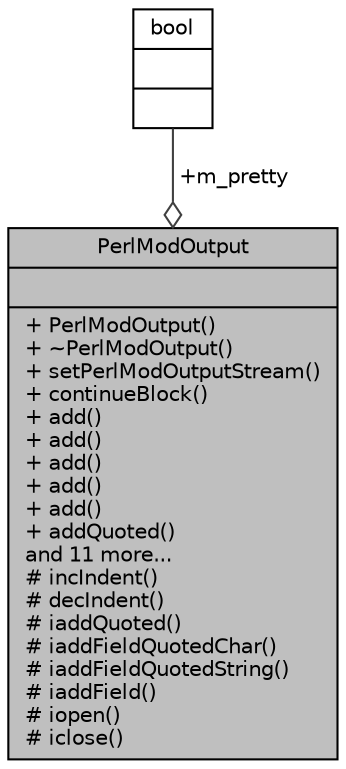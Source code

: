 digraph "PerlModOutput"
{
 // LATEX_PDF_SIZE
  edge [fontname="Helvetica",fontsize="10",labelfontname="Helvetica",labelfontsize="10"];
  node [fontname="Helvetica",fontsize="10",shape=record];
  Node1 [label="{PerlModOutput\n||+ PerlModOutput()\l+ ~PerlModOutput()\l+ setPerlModOutputStream()\l+ continueBlock()\l+ add()\l+ add()\l+ add()\l+ add()\l+ add()\l+ addQuoted()\land 11 more...\l# incIndent()\l# decIndent()\l# iaddQuoted()\l# iaddFieldQuotedChar()\l# iaddFieldQuotedString()\l# iaddField()\l# iopen()\l# iclose()\l}",height=0.2,width=0.4,color="black", fillcolor="grey75", style="filled", fontcolor="black",tooltip=" "];
  Node2 -> Node1 [color="grey25",fontsize="10",style="solid",label=" +m_pretty" ,arrowhead="odiamond",fontname="Helvetica"];
  Node2 [label="{bool\n||}",height=0.2,width=0.4,color="black", fillcolor="white", style="filled",tooltip=" "];
}

